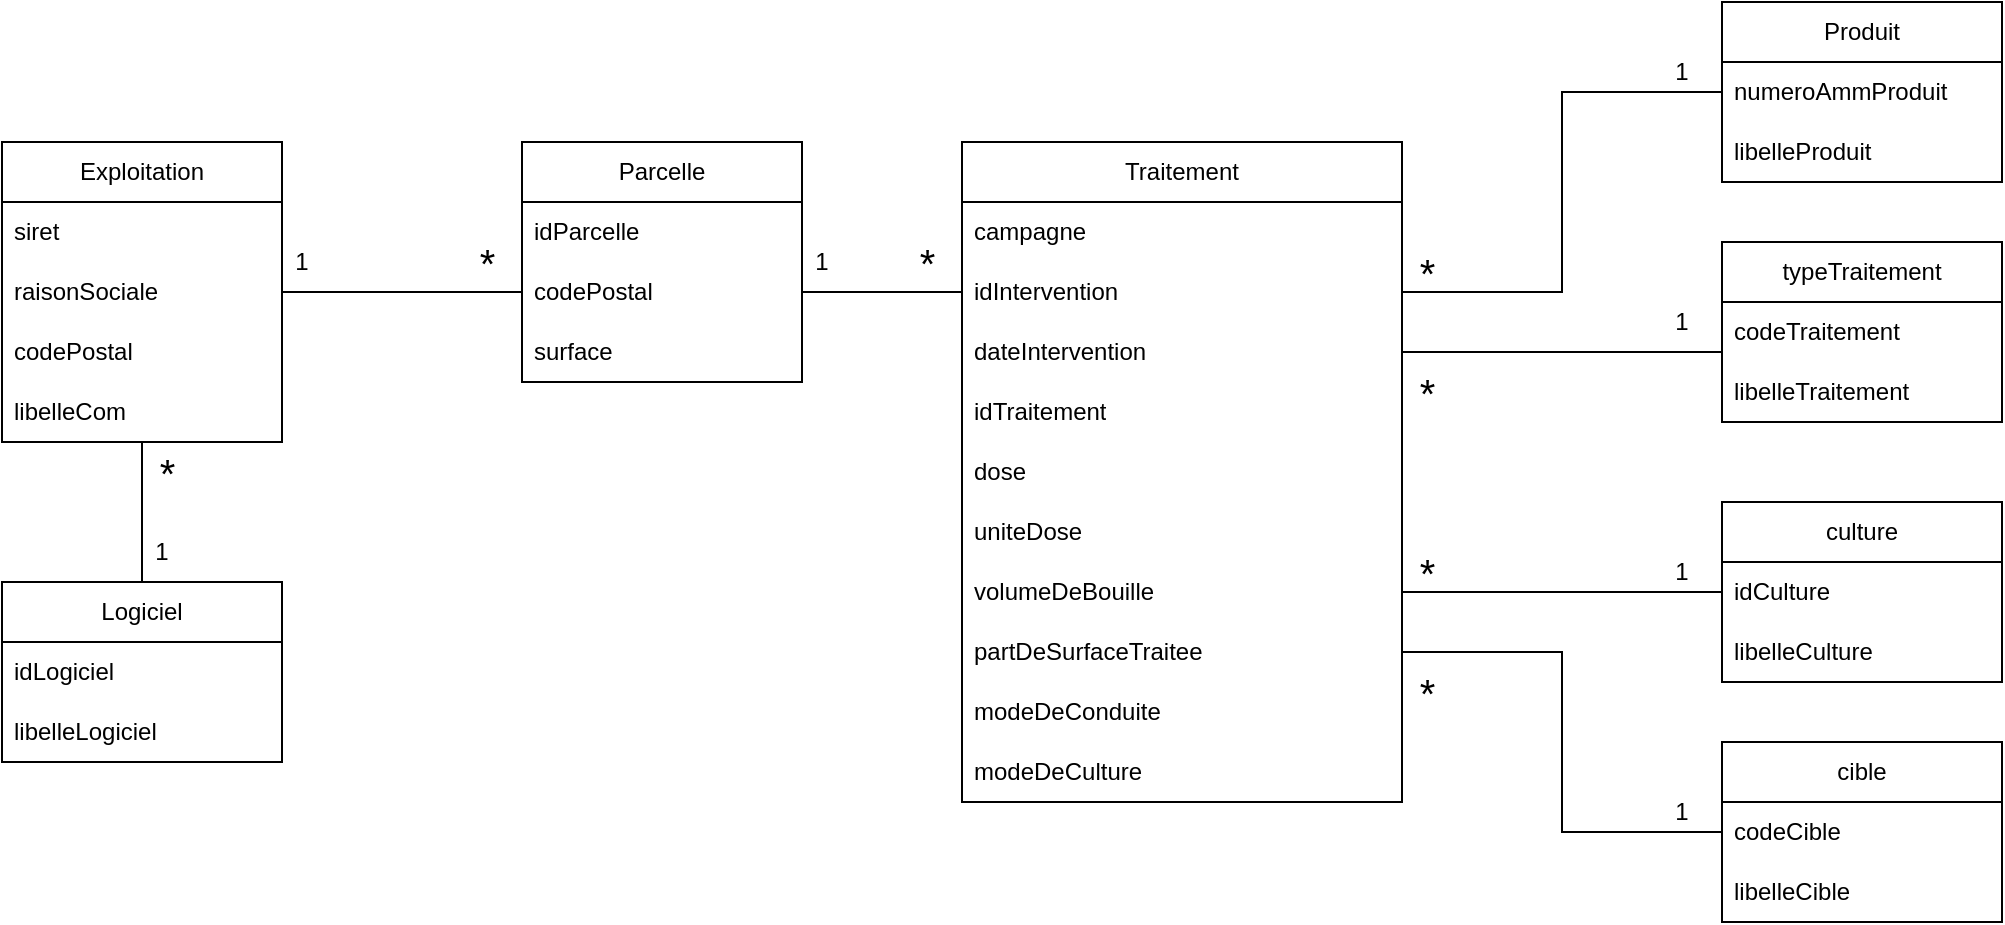 <mxfile version="21.0.8" type="github">
  <diagram name="Page-1" id="tlTw1Z2xsmQWhiitK-O6">
    <mxGraphModel dx="1434" dy="796" grid="1" gridSize="10" guides="1" tooltips="1" connect="1" arrows="1" fold="1" page="1" pageScale="1" pageWidth="827" pageHeight="1169" math="0" shadow="0">
      <root>
        <mxCell id="0" />
        <mxCell id="1" parent="0" />
        <mxCell id="BiQbmbnfD55LKO0VX3Wp-1" value="Exploitation" style="swimlane;fontStyle=0;childLayout=stackLayout;horizontal=1;startSize=30;horizontalStack=0;resizeParent=1;resizeParentMax=0;resizeLast=0;collapsible=1;marginBottom=0;whiteSpace=wrap;html=1;" parent="1" vertex="1">
          <mxGeometry x="130" y="140" width="140" height="150" as="geometry" />
        </mxCell>
        <mxCell id="BiQbmbnfD55LKO0VX3Wp-2" value="siret" style="text;strokeColor=none;fillColor=none;align=left;verticalAlign=middle;spacingLeft=4;spacingRight=4;overflow=hidden;points=[[0,0.5],[1,0.5]];portConstraint=eastwest;rotatable=0;whiteSpace=wrap;html=1;" parent="BiQbmbnfD55LKO0VX3Wp-1" vertex="1">
          <mxGeometry y="30" width="140" height="30" as="geometry" />
        </mxCell>
        <mxCell id="BiQbmbnfD55LKO0VX3Wp-3" value="raisonSociale" style="text;strokeColor=none;fillColor=none;align=left;verticalAlign=middle;spacingLeft=4;spacingRight=4;overflow=hidden;points=[[0,0.5],[1,0.5]];portConstraint=eastwest;rotatable=0;whiteSpace=wrap;html=1;" parent="BiQbmbnfD55LKO0VX3Wp-1" vertex="1">
          <mxGeometry y="60" width="140" height="30" as="geometry" />
        </mxCell>
        <mxCell id="BiQbmbnfD55LKO0VX3Wp-4" value="codePostal" style="text;strokeColor=none;fillColor=none;align=left;verticalAlign=middle;spacingLeft=4;spacingRight=4;overflow=hidden;points=[[0,0.5],[1,0.5]];portConstraint=eastwest;rotatable=0;whiteSpace=wrap;html=1;" parent="BiQbmbnfD55LKO0VX3Wp-1" vertex="1">
          <mxGeometry y="90" width="140" height="30" as="geometry" />
        </mxCell>
        <mxCell id="BiQbmbnfD55LKO0VX3Wp-13" value="libelleCom" style="text;strokeColor=none;fillColor=none;align=left;verticalAlign=middle;spacingLeft=4;spacingRight=4;overflow=hidden;points=[[0,0.5],[1,0.5]];portConstraint=eastwest;rotatable=0;whiteSpace=wrap;html=1;" parent="BiQbmbnfD55LKO0VX3Wp-1" vertex="1">
          <mxGeometry y="120" width="140" height="30" as="geometry" />
        </mxCell>
        <mxCell id="BiQbmbnfD55LKO0VX3Wp-5" value="Parcelle" style="swimlane;fontStyle=0;childLayout=stackLayout;horizontal=1;startSize=30;horizontalStack=0;resizeParent=1;resizeParentMax=0;resizeLast=0;collapsible=1;marginBottom=0;whiteSpace=wrap;html=1;" parent="1" vertex="1">
          <mxGeometry x="390" y="140" width="140" height="120" as="geometry" />
        </mxCell>
        <mxCell id="BiQbmbnfD55LKO0VX3Wp-6" value="idParcelle" style="text;strokeColor=none;fillColor=none;align=left;verticalAlign=middle;spacingLeft=4;spacingRight=4;overflow=hidden;points=[[0,0.5],[1,0.5]];portConstraint=eastwest;rotatable=0;whiteSpace=wrap;html=1;" parent="BiQbmbnfD55LKO0VX3Wp-5" vertex="1">
          <mxGeometry y="30" width="140" height="30" as="geometry" />
        </mxCell>
        <mxCell id="BiQbmbnfD55LKO0VX3Wp-7" value="codePostal" style="text;strokeColor=none;fillColor=none;align=left;verticalAlign=middle;spacingLeft=4;spacingRight=4;overflow=hidden;points=[[0,0.5],[1,0.5]];portConstraint=eastwest;rotatable=0;whiteSpace=wrap;html=1;" parent="BiQbmbnfD55LKO0VX3Wp-5" vertex="1">
          <mxGeometry y="60" width="140" height="30" as="geometry" />
        </mxCell>
        <mxCell id="BiQbmbnfD55LKO0VX3Wp-8" value="surface" style="text;strokeColor=none;fillColor=none;align=left;verticalAlign=middle;spacingLeft=4;spacingRight=4;overflow=hidden;points=[[0,0.5],[1,0.5]];portConstraint=eastwest;rotatable=0;whiteSpace=wrap;html=1;" parent="BiQbmbnfD55LKO0VX3Wp-5" vertex="1">
          <mxGeometry y="90" width="140" height="30" as="geometry" />
        </mxCell>
        <mxCell id="BiQbmbnfD55LKO0VX3Wp-9" value="Traitement" style="swimlane;fontStyle=0;childLayout=stackLayout;horizontal=1;startSize=30;horizontalStack=0;resizeParent=1;resizeParentMax=0;resizeLast=0;collapsible=1;marginBottom=0;whiteSpace=wrap;html=1;" parent="1" vertex="1">
          <mxGeometry x="610" y="140" width="220" height="330" as="geometry" />
        </mxCell>
        <mxCell id="BiQbmbnfD55LKO0VX3Wp-11" value="campagne" style="text;strokeColor=none;fillColor=none;align=left;verticalAlign=middle;spacingLeft=4;spacingRight=4;overflow=hidden;points=[[0,0.5],[1,0.5]];portConstraint=eastwest;rotatable=0;whiteSpace=wrap;html=1;" parent="BiQbmbnfD55LKO0VX3Wp-9" vertex="1">
          <mxGeometry y="30" width="220" height="30" as="geometry" />
        </mxCell>
        <mxCell id="BiQbmbnfD55LKO0VX3Wp-10" value="idIntervention" style="text;strokeColor=none;fillColor=none;align=left;verticalAlign=middle;spacingLeft=4;spacingRight=4;overflow=hidden;points=[[0,0.5],[1,0.5]];portConstraint=eastwest;rotatable=0;whiteSpace=wrap;html=1;" parent="BiQbmbnfD55LKO0VX3Wp-9" vertex="1">
          <mxGeometry y="60" width="220" height="30" as="geometry" />
        </mxCell>
        <mxCell id="BiQbmbnfD55LKO0VX3Wp-22" value="dateIntervention" style="text;strokeColor=none;fillColor=none;align=left;verticalAlign=middle;spacingLeft=4;spacingRight=4;overflow=hidden;points=[[0,0.5],[1,0.5]];portConstraint=eastwest;rotatable=0;whiteSpace=wrap;html=1;" parent="BiQbmbnfD55LKO0VX3Wp-9" vertex="1">
          <mxGeometry y="90" width="220" height="30" as="geometry" />
        </mxCell>
        <mxCell id="BiQbmbnfD55LKO0VX3Wp-12" value="idTraitement" style="text;strokeColor=none;fillColor=none;align=left;verticalAlign=middle;spacingLeft=4;spacingRight=4;overflow=hidden;points=[[0,0.5],[1,0.5]];portConstraint=eastwest;rotatable=0;whiteSpace=wrap;html=1;" parent="BiQbmbnfD55LKO0VX3Wp-9" vertex="1">
          <mxGeometry y="120" width="220" height="30" as="geometry" />
        </mxCell>
        <mxCell id="BiQbmbnfD55LKO0VX3Wp-24" value="dose" style="text;strokeColor=none;fillColor=none;align=left;verticalAlign=middle;spacingLeft=4;spacingRight=4;overflow=hidden;points=[[0,0.5],[1,0.5]];portConstraint=eastwest;rotatable=0;whiteSpace=wrap;html=1;" parent="BiQbmbnfD55LKO0VX3Wp-9" vertex="1">
          <mxGeometry y="150" width="220" height="30" as="geometry" />
        </mxCell>
        <mxCell id="BiQbmbnfD55LKO0VX3Wp-27" value="uniteDose" style="text;strokeColor=none;fillColor=none;align=left;verticalAlign=middle;spacingLeft=4;spacingRight=4;overflow=hidden;points=[[0,0.5],[1,0.5]];portConstraint=eastwest;rotatable=0;whiteSpace=wrap;html=1;" parent="BiQbmbnfD55LKO0VX3Wp-9" vertex="1">
          <mxGeometry y="180" width="220" height="30" as="geometry" />
        </mxCell>
        <mxCell id="BiQbmbnfD55LKO0VX3Wp-29" value="volumeDeBouille" style="text;strokeColor=none;fillColor=none;align=left;verticalAlign=middle;spacingLeft=4;spacingRight=4;overflow=hidden;points=[[0,0.5],[1,0.5]];portConstraint=eastwest;rotatable=0;whiteSpace=wrap;html=1;" parent="BiQbmbnfD55LKO0VX3Wp-9" vertex="1">
          <mxGeometry y="210" width="220" height="30" as="geometry" />
        </mxCell>
        <mxCell id="BiQbmbnfD55LKO0VX3Wp-30" value="partDeSurfaceTraitee" style="text;strokeColor=none;fillColor=none;align=left;verticalAlign=middle;spacingLeft=4;spacingRight=4;overflow=hidden;points=[[0,0.5],[1,0.5]];portConstraint=eastwest;rotatable=0;whiteSpace=wrap;html=1;" parent="BiQbmbnfD55LKO0VX3Wp-9" vertex="1">
          <mxGeometry y="240" width="220" height="30" as="geometry" />
        </mxCell>
        <mxCell id="BiQbmbnfD55LKO0VX3Wp-28" value="modeDeConduite" style="text;strokeColor=none;fillColor=none;align=left;verticalAlign=middle;spacingLeft=4;spacingRight=4;overflow=hidden;points=[[0,0.5],[1,0.5]];portConstraint=eastwest;rotatable=0;whiteSpace=wrap;html=1;" parent="BiQbmbnfD55LKO0VX3Wp-9" vertex="1">
          <mxGeometry y="270" width="220" height="30" as="geometry" />
        </mxCell>
        <mxCell id="BiQbmbnfD55LKO0VX3Wp-26" value="modeDeCulture" style="text;strokeColor=none;fillColor=none;align=left;verticalAlign=middle;spacingLeft=4;spacingRight=4;overflow=hidden;points=[[0,0.5],[1,0.5]];portConstraint=eastwest;rotatable=0;whiteSpace=wrap;html=1;" parent="BiQbmbnfD55LKO0VX3Wp-9" vertex="1">
          <mxGeometry y="300" width="220" height="30" as="geometry" />
        </mxCell>
        <mxCell id="BiQbmbnfD55LKO0VX3Wp-15" style="edgeStyle=orthogonalEdgeStyle;rounded=0;orthogonalLoop=1;jettySize=auto;html=1;exitX=0;exitY=0.5;exitDx=0;exitDy=0;entryX=1;entryY=0.5;entryDx=0;entryDy=0;endArrow=none;endFill=0;" parent="1" source="BiQbmbnfD55LKO0VX3Wp-7" target="BiQbmbnfD55LKO0VX3Wp-3" edge="1">
          <mxGeometry relative="1" as="geometry" />
        </mxCell>
        <mxCell id="BiQbmbnfD55LKO0VX3Wp-16" value="1" style="text;html=1;strokeColor=none;fillColor=none;align=center;verticalAlign=middle;whiteSpace=wrap;rounded=0;" parent="1" vertex="1">
          <mxGeometry x="250" y="185" width="60" height="30" as="geometry" />
        </mxCell>
        <mxCell id="BiQbmbnfD55LKO0VX3Wp-17" value="&amp;nbsp;*" style="text;html=1;strokeColor=none;fillColor=none;align=center;verticalAlign=middle;whiteSpace=wrap;rounded=0;fontSize=20;" parent="1" vertex="1">
          <mxGeometry x="340" y="185" width="60" height="30" as="geometry" />
        </mxCell>
        <mxCell id="BiQbmbnfD55LKO0VX3Wp-19" style="edgeStyle=orthogonalEdgeStyle;rounded=0;orthogonalLoop=1;jettySize=auto;html=1;exitX=1;exitY=0.5;exitDx=0;exitDy=0;entryX=0;entryY=0.5;entryDx=0;entryDy=0;fontSize=20;endArrow=none;endFill=0;" parent="1" source="BiQbmbnfD55LKO0VX3Wp-7" target="BiQbmbnfD55LKO0VX3Wp-10" edge="1">
          <mxGeometry relative="1" as="geometry" />
        </mxCell>
        <mxCell id="BiQbmbnfD55LKO0VX3Wp-20" value="1" style="text;html=1;strokeColor=none;fillColor=none;align=center;verticalAlign=middle;whiteSpace=wrap;rounded=0;" parent="1" vertex="1">
          <mxGeometry x="510" y="185" width="60" height="30" as="geometry" />
        </mxCell>
        <mxCell id="BiQbmbnfD55LKO0VX3Wp-21" value="&amp;nbsp;*" style="text;html=1;strokeColor=none;fillColor=none;align=center;verticalAlign=middle;whiteSpace=wrap;rounded=0;fontSize=20;" parent="1" vertex="1">
          <mxGeometry x="560" y="185" width="60" height="30" as="geometry" />
        </mxCell>
        <mxCell id="BiQbmbnfD55LKO0VX3Wp-35" value="cible" style="swimlane;fontStyle=0;childLayout=stackLayout;horizontal=1;startSize=30;horizontalStack=0;resizeParent=1;resizeParentMax=0;resizeLast=0;collapsible=1;marginBottom=0;whiteSpace=wrap;html=1;" parent="1" vertex="1">
          <mxGeometry x="990" y="440" width="140" height="90" as="geometry" />
        </mxCell>
        <mxCell id="BiQbmbnfD55LKO0VX3Wp-36" value="codeCible" style="text;strokeColor=none;fillColor=none;align=left;verticalAlign=middle;spacingLeft=4;spacingRight=4;overflow=hidden;points=[[0,0.5],[1,0.5]];portConstraint=eastwest;rotatable=0;whiteSpace=wrap;html=1;" parent="BiQbmbnfD55LKO0VX3Wp-35" vertex="1">
          <mxGeometry y="30" width="140" height="30" as="geometry" />
        </mxCell>
        <mxCell id="BiQbmbnfD55LKO0VX3Wp-37" value="libelleCible" style="text;strokeColor=none;fillColor=none;align=left;verticalAlign=middle;spacingLeft=4;spacingRight=4;overflow=hidden;points=[[0,0.5],[1,0.5]];portConstraint=eastwest;rotatable=0;whiteSpace=wrap;html=1;" parent="BiQbmbnfD55LKO0VX3Wp-35" vertex="1">
          <mxGeometry y="60" width="140" height="30" as="geometry" />
        </mxCell>
        <mxCell id="BiQbmbnfD55LKO0VX3Wp-39" value="typeTraitement" style="swimlane;fontStyle=0;childLayout=stackLayout;horizontal=1;startSize=30;horizontalStack=0;resizeParent=1;resizeParentMax=0;resizeLast=0;collapsible=1;marginBottom=0;whiteSpace=wrap;html=1;" parent="1" vertex="1">
          <mxGeometry x="990" y="190" width="140" height="90" as="geometry" />
        </mxCell>
        <mxCell id="BiQbmbnfD55LKO0VX3Wp-40" value="codeTraitement" style="text;strokeColor=none;fillColor=none;align=left;verticalAlign=middle;spacingLeft=4;spacingRight=4;overflow=hidden;points=[[0,0.5],[1,0.5]];portConstraint=eastwest;rotatable=0;whiteSpace=wrap;html=1;" parent="BiQbmbnfD55LKO0VX3Wp-39" vertex="1">
          <mxGeometry y="30" width="140" height="30" as="geometry" />
        </mxCell>
        <mxCell id="BiQbmbnfD55LKO0VX3Wp-41" value="libelleTraitement" style="text;strokeColor=none;fillColor=none;align=left;verticalAlign=middle;spacingLeft=4;spacingRight=4;overflow=hidden;points=[[0,0.5],[1,0.5]];portConstraint=eastwest;rotatable=0;whiteSpace=wrap;html=1;" parent="BiQbmbnfD55LKO0VX3Wp-39" vertex="1">
          <mxGeometry y="60" width="140" height="30" as="geometry" />
        </mxCell>
        <mxCell id="BiQbmbnfD55LKO0VX3Wp-42" value="culture" style="swimlane;fontStyle=0;childLayout=stackLayout;horizontal=1;startSize=30;horizontalStack=0;resizeParent=1;resizeParentMax=0;resizeLast=0;collapsible=1;marginBottom=0;whiteSpace=wrap;html=1;" parent="1" vertex="1">
          <mxGeometry x="990" y="320" width="140" height="90" as="geometry" />
        </mxCell>
        <mxCell id="BiQbmbnfD55LKO0VX3Wp-43" value="idCulture" style="text;strokeColor=none;fillColor=none;align=left;verticalAlign=middle;spacingLeft=4;spacingRight=4;overflow=hidden;points=[[0,0.5],[1,0.5]];portConstraint=eastwest;rotatable=0;whiteSpace=wrap;html=1;" parent="BiQbmbnfD55LKO0VX3Wp-42" vertex="1">
          <mxGeometry y="30" width="140" height="30" as="geometry" />
        </mxCell>
        <mxCell id="BiQbmbnfD55LKO0VX3Wp-44" value="libelleCulture" style="text;strokeColor=none;fillColor=none;align=left;verticalAlign=middle;spacingLeft=4;spacingRight=4;overflow=hidden;points=[[0,0.5],[1,0.5]];portConstraint=eastwest;rotatable=0;whiteSpace=wrap;html=1;" parent="BiQbmbnfD55LKO0VX3Wp-42" vertex="1">
          <mxGeometry y="60" width="140" height="30" as="geometry" />
        </mxCell>
        <mxCell id="BiQbmbnfD55LKO0VX3Wp-48" value="1" style="text;html=1;strokeColor=none;fillColor=none;align=center;verticalAlign=middle;whiteSpace=wrap;rounded=0;" parent="1" vertex="1">
          <mxGeometry x="940" y="90" width="60" height="30" as="geometry" />
        </mxCell>
        <mxCell id="BiQbmbnfD55LKO0VX3Wp-49" value="1" style="text;html=1;strokeColor=none;fillColor=none;align=center;verticalAlign=middle;whiteSpace=wrap;rounded=0;" parent="1" vertex="1">
          <mxGeometry x="940" y="340" width="60" height="30" as="geometry" />
        </mxCell>
        <mxCell id="BiQbmbnfD55LKO0VX3Wp-50" value="1" style="text;html=1;strokeColor=none;fillColor=none;align=center;verticalAlign=middle;whiteSpace=wrap;rounded=0;" parent="1" vertex="1">
          <mxGeometry x="940" y="460" width="60" height="30" as="geometry" />
        </mxCell>
        <mxCell id="BiQbmbnfD55LKO0VX3Wp-51" value="&amp;nbsp;*" style="text;html=1;strokeColor=none;fillColor=none;align=center;verticalAlign=middle;whiteSpace=wrap;rounded=0;fontSize=20;" parent="1" vertex="1">
          <mxGeometry x="810" y="400" width="60" height="30" as="geometry" />
        </mxCell>
        <mxCell id="BiQbmbnfD55LKO0VX3Wp-52" value="&amp;nbsp;*" style="text;html=1;strokeColor=none;fillColor=none;align=center;verticalAlign=middle;whiteSpace=wrap;rounded=0;fontSize=20;" parent="1" vertex="1">
          <mxGeometry x="810" y="250" width="60" height="30" as="geometry" />
        </mxCell>
        <mxCell id="BiQbmbnfD55LKO0VX3Wp-53" value="&amp;nbsp;*" style="text;html=1;strokeColor=none;fillColor=none;align=center;verticalAlign=middle;whiteSpace=wrap;rounded=0;fontSize=20;" parent="1" vertex="1">
          <mxGeometry x="810" y="340" width="60" height="30" as="geometry" />
        </mxCell>
        <mxCell id="zr9mgVxH5CI_2CXps_2O-1" value="Produit" style="swimlane;fontStyle=0;childLayout=stackLayout;horizontal=1;startSize=30;horizontalStack=0;resizeParent=1;resizeParentMax=0;resizeLast=0;collapsible=1;marginBottom=0;whiteSpace=wrap;html=1;" vertex="1" parent="1">
          <mxGeometry x="990" y="70" width="140" height="90" as="geometry" />
        </mxCell>
        <mxCell id="zr9mgVxH5CI_2CXps_2O-2" value="numeroAmmProduit" style="text;strokeColor=none;fillColor=none;align=left;verticalAlign=middle;spacingLeft=4;spacingRight=4;overflow=hidden;points=[[0,0.5],[1,0.5]];portConstraint=eastwest;rotatable=0;whiteSpace=wrap;html=1;" vertex="1" parent="zr9mgVxH5CI_2CXps_2O-1">
          <mxGeometry y="30" width="140" height="30" as="geometry" />
        </mxCell>
        <mxCell id="zr9mgVxH5CI_2CXps_2O-3" value="libelleProduit" style="text;strokeColor=none;fillColor=none;align=left;verticalAlign=middle;spacingLeft=4;spacingRight=4;overflow=hidden;points=[[0,0.5],[1,0.5]];portConstraint=eastwest;rotatable=0;whiteSpace=wrap;html=1;" vertex="1" parent="zr9mgVxH5CI_2CXps_2O-1">
          <mxGeometry y="60" width="140" height="30" as="geometry" />
        </mxCell>
        <mxCell id="zr9mgVxH5CI_2CXps_2O-4" style="edgeStyle=orthogonalEdgeStyle;rounded=0;orthogonalLoop=1;jettySize=auto;html=1;exitX=1;exitY=0.5;exitDx=0;exitDy=0;entryX=0;entryY=0.5;entryDx=0;entryDy=0;endArrow=none;endFill=0;" edge="1" parent="1" source="BiQbmbnfD55LKO0VX3Wp-10" target="zr9mgVxH5CI_2CXps_2O-2">
          <mxGeometry relative="1" as="geometry" />
        </mxCell>
        <mxCell id="zr9mgVxH5CI_2CXps_2O-5" style="edgeStyle=orthogonalEdgeStyle;rounded=0;orthogonalLoop=1;jettySize=auto;html=1;exitX=1;exitY=0.5;exitDx=0;exitDy=0;entryX=0;entryY=-0.167;entryDx=0;entryDy=0;entryPerimeter=0;endArrow=none;endFill=0;" edge="1" parent="1" source="BiQbmbnfD55LKO0VX3Wp-22" target="BiQbmbnfD55LKO0VX3Wp-41">
          <mxGeometry relative="1" as="geometry" />
        </mxCell>
        <mxCell id="zr9mgVxH5CI_2CXps_2O-6" style="edgeStyle=orthogonalEdgeStyle;rounded=0;orthogonalLoop=1;jettySize=auto;html=1;exitX=1;exitY=0.5;exitDx=0;exitDy=0;entryX=0;entryY=0.5;entryDx=0;entryDy=0;endArrow=none;endFill=0;" edge="1" parent="1" source="BiQbmbnfD55LKO0VX3Wp-29" target="BiQbmbnfD55LKO0VX3Wp-43">
          <mxGeometry relative="1" as="geometry" />
        </mxCell>
        <mxCell id="zr9mgVxH5CI_2CXps_2O-7" style="edgeStyle=orthogonalEdgeStyle;rounded=0;orthogonalLoop=1;jettySize=auto;html=1;exitX=1;exitY=0.5;exitDx=0;exitDy=0;endArrow=none;endFill=0;" edge="1" parent="1" source="BiQbmbnfD55LKO0VX3Wp-30" target="BiQbmbnfD55LKO0VX3Wp-36">
          <mxGeometry relative="1" as="geometry" />
        </mxCell>
        <mxCell id="zr9mgVxH5CI_2CXps_2O-8" value="&amp;nbsp;*" style="text;html=1;strokeColor=none;fillColor=none;align=center;verticalAlign=middle;whiteSpace=wrap;rounded=0;fontSize=20;" vertex="1" parent="1">
          <mxGeometry x="810" y="190" width="60" height="30" as="geometry" />
        </mxCell>
        <mxCell id="zr9mgVxH5CI_2CXps_2O-9" value="1" style="text;html=1;strokeColor=none;fillColor=none;align=center;verticalAlign=middle;whiteSpace=wrap;rounded=0;" vertex="1" parent="1">
          <mxGeometry x="940" y="215" width="60" height="30" as="geometry" />
        </mxCell>
        <mxCell id="zr9mgVxH5CI_2CXps_2O-10" value="Logiciel" style="swimlane;fontStyle=0;childLayout=stackLayout;horizontal=1;startSize=30;horizontalStack=0;resizeParent=1;resizeParentMax=0;resizeLast=0;collapsible=1;marginBottom=0;whiteSpace=wrap;html=1;" vertex="1" parent="1">
          <mxGeometry x="130" y="360" width="140" height="90" as="geometry" />
        </mxCell>
        <mxCell id="zr9mgVxH5CI_2CXps_2O-11" value="idLogiciel" style="text;strokeColor=none;fillColor=none;align=left;verticalAlign=middle;spacingLeft=4;spacingRight=4;overflow=hidden;points=[[0,0.5],[1,0.5]];portConstraint=eastwest;rotatable=0;whiteSpace=wrap;html=1;" vertex="1" parent="zr9mgVxH5CI_2CXps_2O-10">
          <mxGeometry y="30" width="140" height="30" as="geometry" />
        </mxCell>
        <mxCell id="zr9mgVxH5CI_2CXps_2O-12" value="libelleLogiciel" style="text;strokeColor=none;fillColor=none;align=left;verticalAlign=middle;spacingLeft=4;spacingRight=4;overflow=hidden;points=[[0,0.5],[1,0.5]];portConstraint=eastwest;rotatable=0;whiteSpace=wrap;html=1;" vertex="1" parent="zr9mgVxH5CI_2CXps_2O-10">
          <mxGeometry y="60" width="140" height="30" as="geometry" />
        </mxCell>
        <mxCell id="zr9mgVxH5CI_2CXps_2O-15" value="" style="endArrow=none;html=1;rounded=0;" edge="1" parent="1" source="BiQbmbnfD55LKO0VX3Wp-13" target="zr9mgVxH5CI_2CXps_2O-10">
          <mxGeometry width="50" height="50" relative="1" as="geometry">
            <mxPoint x="230" y="260" as="sourcePoint" />
            <mxPoint x="280" y="210" as="targetPoint" />
          </mxGeometry>
        </mxCell>
        <mxCell id="zr9mgVxH5CI_2CXps_2O-16" value="1" style="text;html=1;strokeColor=none;fillColor=none;align=center;verticalAlign=middle;whiteSpace=wrap;rounded=0;" vertex="1" parent="1">
          <mxGeometry x="180" y="330" width="60" height="30" as="geometry" />
        </mxCell>
        <mxCell id="zr9mgVxH5CI_2CXps_2O-17" value="&amp;nbsp;*" style="text;html=1;strokeColor=none;fillColor=none;align=center;verticalAlign=middle;whiteSpace=wrap;rounded=0;fontSize=20;" vertex="1" parent="1">
          <mxGeometry x="180" y="290" width="60" height="30" as="geometry" />
        </mxCell>
      </root>
    </mxGraphModel>
  </diagram>
</mxfile>
